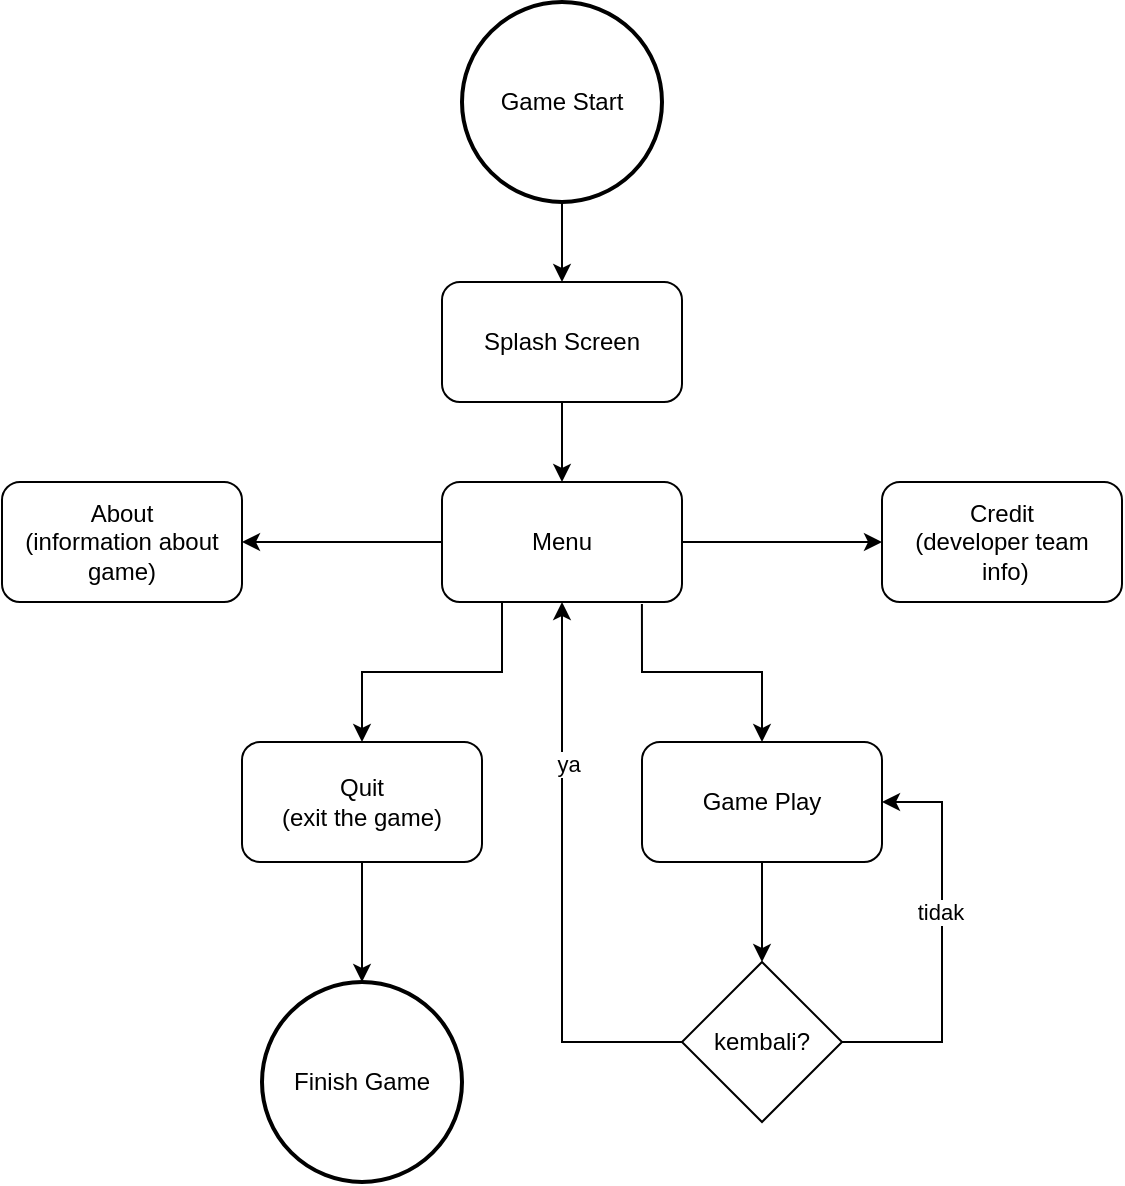 <mxfile version="24.7.17">
  <diagram name="Page-1" id="716dfjqiufxi6YfOyrMC">
    <mxGraphModel dx="1434" dy="720" grid="1" gridSize="10" guides="1" tooltips="1" connect="1" arrows="1" fold="1" page="1" pageScale="1" pageWidth="850" pageHeight="1100" math="0" shadow="0">
      <root>
        <mxCell id="0" />
        <mxCell id="1" parent="0" />
        <mxCell id="cMDZFodeRb6DyWjzi0ne-10" style="edgeStyle=orthogonalEdgeStyle;rounded=0;orthogonalLoop=1;jettySize=auto;html=1;exitX=0.5;exitY=1;exitDx=0;exitDy=0;exitPerimeter=0;entryX=0.5;entryY=0;entryDx=0;entryDy=0;" edge="1" parent="1" source="cMDZFodeRb6DyWjzi0ne-1" target="cMDZFodeRb6DyWjzi0ne-5">
          <mxGeometry relative="1" as="geometry" />
        </mxCell>
        <mxCell id="cMDZFodeRb6DyWjzi0ne-1" value="Game Start" style="strokeWidth=2;html=1;shape=mxgraph.flowchart.start_2;whiteSpace=wrap;" vertex="1" parent="1">
          <mxGeometry x="390" y="60" width="100" height="100" as="geometry" />
        </mxCell>
        <mxCell id="cMDZFodeRb6DyWjzi0ne-7" style="edgeStyle=orthogonalEdgeStyle;rounded=0;orthogonalLoop=1;jettySize=auto;html=1;exitX=0.5;exitY=1;exitDx=0;exitDy=0;entryX=0.5;entryY=0;entryDx=0;entryDy=0;" edge="1" parent="1" source="cMDZFodeRb6DyWjzi0ne-5" target="cMDZFodeRb6DyWjzi0ne-6">
          <mxGeometry relative="1" as="geometry" />
        </mxCell>
        <mxCell id="cMDZFodeRb6DyWjzi0ne-5" value="&lt;div&gt;Splash Screen&lt;/div&gt;" style="rounded=1;whiteSpace=wrap;html=1;" vertex="1" parent="1">
          <mxGeometry x="380" y="200" width="120" height="60" as="geometry" />
        </mxCell>
        <mxCell id="cMDZFodeRb6DyWjzi0ne-9" style="edgeStyle=orthogonalEdgeStyle;rounded=0;orthogonalLoop=1;jettySize=auto;html=1;exitX=1;exitY=0.5;exitDx=0;exitDy=0;entryX=0;entryY=0.5;entryDx=0;entryDy=0;" edge="1" parent="1" source="cMDZFodeRb6DyWjzi0ne-6" target="cMDZFodeRb6DyWjzi0ne-8">
          <mxGeometry relative="1" as="geometry" />
        </mxCell>
        <mxCell id="cMDZFodeRb6DyWjzi0ne-12" style="edgeStyle=orthogonalEdgeStyle;rounded=0;orthogonalLoop=1;jettySize=auto;html=1;exitX=0;exitY=0.5;exitDx=0;exitDy=0;entryX=1;entryY=0.5;entryDx=0;entryDy=0;" edge="1" parent="1" source="cMDZFodeRb6DyWjzi0ne-6" target="cMDZFodeRb6DyWjzi0ne-11">
          <mxGeometry relative="1" as="geometry" />
        </mxCell>
        <mxCell id="cMDZFodeRb6DyWjzi0ne-14" style="edgeStyle=orthogonalEdgeStyle;rounded=0;orthogonalLoop=1;jettySize=auto;html=1;entryX=0.5;entryY=0;entryDx=0;entryDy=0;exitX=0.833;exitY=1.017;exitDx=0;exitDy=0;exitPerimeter=0;" edge="1" parent="1" source="cMDZFodeRb6DyWjzi0ne-6" target="cMDZFodeRb6DyWjzi0ne-13">
          <mxGeometry relative="1" as="geometry" />
        </mxCell>
        <mxCell id="cMDZFodeRb6DyWjzi0ne-26" style="edgeStyle=orthogonalEdgeStyle;rounded=0;orthogonalLoop=1;jettySize=auto;html=1;exitX=0.25;exitY=1;exitDx=0;exitDy=0;entryX=0.5;entryY=0;entryDx=0;entryDy=0;" edge="1" parent="1" source="cMDZFodeRb6DyWjzi0ne-6" target="cMDZFodeRb6DyWjzi0ne-24">
          <mxGeometry relative="1" as="geometry" />
        </mxCell>
        <mxCell id="cMDZFodeRb6DyWjzi0ne-6" value="Menu" style="rounded=1;whiteSpace=wrap;html=1;" vertex="1" parent="1">
          <mxGeometry x="380" y="300" width="120" height="60" as="geometry" />
        </mxCell>
        <mxCell id="cMDZFodeRb6DyWjzi0ne-8" value="Credit&lt;div&gt;(developer team&lt;/div&gt;&lt;div&gt;&amp;nbsp;info)&lt;/div&gt;" style="rounded=1;whiteSpace=wrap;html=1;" vertex="1" parent="1">
          <mxGeometry x="600" y="300" width="120" height="60" as="geometry" />
        </mxCell>
        <mxCell id="cMDZFodeRb6DyWjzi0ne-11" value="About&lt;div&gt;(information about game)&lt;/div&gt;" style="rounded=1;whiteSpace=wrap;html=1;" vertex="1" parent="1">
          <mxGeometry x="160" y="300" width="120" height="60" as="geometry" />
        </mxCell>
        <mxCell id="cMDZFodeRb6DyWjzi0ne-17" style="edgeStyle=orthogonalEdgeStyle;rounded=0;orthogonalLoop=1;jettySize=auto;html=1;exitX=0.5;exitY=1;exitDx=0;exitDy=0;entryX=0.5;entryY=0;entryDx=0;entryDy=0;" edge="1" parent="1" source="cMDZFodeRb6DyWjzi0ne-13" target="cMDZFodeRb6DyWjzi0ne-15">
          <mxGeometry relative="1" as="geometry" />
        </mxCell>
        <mxCell id="cMDZFodeRb6DyWjzi0ne-13" value="Game Play" style="rounded=1;whiteSpace=wrap;html=1;" vertex="1" parent="1">
          <mxGeometry x="480" y="430" width="120" height="60" as="geometry" />
        </mxCell>
        <mxCell id="cMDZFodeRb6DyWjzi0ne-20" style="edgeStyle=orthogonalEdgeStyle;rounded=0;orthogonalLoop=1;jettySize=auto;html=1;exitX=1;exitY=0.5;exitDx=0;exitDy=0;entryX=1;entryY=0.5;entryDx=0;entryDy=0;" edge="1" parent="1" source="cMDZFodeRb6DyWjzi0ne-15" target="cMDZFodeRb6DyWjzi0ne-13">
          <mxGeometry relative="1" as="geometry">
            <Array as="points">
              <mxPoint x="630" y="580" />
              <mxPoint x="630" y="460" />
            </Array>
          </mxGeometry>
        </mxCell>
        <mxCell id="cMDZFodeRb6DyWjzi0ne-23" value="tidak" style="edgeLabel;html=1;align=center;verticalAlign=middle;resizable=0;points=[];" vertex="1" connectable="0" parent="cMDZFodeRb6DyWjzi0ne-20">
          <mxGeometry x="0.15" y="1" relative="1" as="geometry">
            <mxPoint as="offset" />
          </mxGeometry>
        </mxCell>
        <mxCell id="cMDZFodeRb6DyWjzi0ne-15" value="kembali?" style="rhombus;whiteSpace=wrap;html=1;" vertex="1" parent="1">
          <mxGeometry x="500" y="540" width="80" height="80" as="geometry" />
        </mxCell>
        <mxCell id="cMDZFodeRb6DyWjzi0ne-21" style="edgeStyle=orthogonalEdgeStyle;rounded=0;orthogonalLoop=1;jettySize=auto;html=1;exitX=0;exitY=0.5;exitDx=0;exitDy=0;" edge="1" parent="1" source="cMDZFodeRb6DyWjzi0ne-15">
          <mxGeometry relative="1" as="geometry">
            <mxPoint x="440" y="360" as="targetPoint" />
            <Array as="points">
              <mxPoint x="440" y="580" />
              <mxPoint x="440" y="363" />
            </Array>
          </mxGeometry>
        </mxCell>
        <mxCell id="cMDZFodeRb6DyWjzi0ne-22" value="ya" style="edgeLabel;html=1;align=center;verticalAlign=middle;resizable=0;points=[];" vertex="1" connectable="0" parent="cMDZFodeRb6DyWjzi0ne-21">
          <mxGeometry x="0.425" y="-3" relative="1" as="geometry">
            <mxPoint as="offset" />
          </mxGeometry>
        </mxCell>
        <mxCell id="cMDZFodeRb6DyWjzi0ne-28" style="edgeStyle=orthogonalEdgeStyle;rounded=0;orthogonalLoop=1;jettySize=auto;html=1;exitX=0.5;exitY=1;exitDx=0;exitDy=0;" edge="1" parent="1" source="cMDZFodeRb6DyWjzi0ne-24">
          <mxGeometry relative="1" as="geometry">
            <mxPoint x="340" y="550" as="targetPoint" />
          </mxGeometry>
        </mxCell>
        <mxCell id="cMDZFodeRb6DyWjzi0ne-24" value="Quit&lt;div&gt;(exit the game&lt;span style=&quot;background-color: initial;&quot;&gt;)&lt;/span&gt;&lt;/div&gt;" style="rounded=1;whiteSpace=wrap;html=1;" vertex="1" parent="1">
          <mxGeometry x="280" y="430" width="120" height="60" as="geometry" />
        </mxCell>
        <mxCell id="cMDZFodeRb6DyWjzi0ne-29" value="Finish Game" style="strokeWidth=2;html=1;shape=mxgraph.flowchart.start_2;whiteSpace=wrap;" vertex="1" parent="1">
          <mxGeometry x="290" y="550" width="100" height="100" as="geometry" />
        </mxCell>
      </root>
    </mxGraphModel>
  </diagram>
</mxfile>
